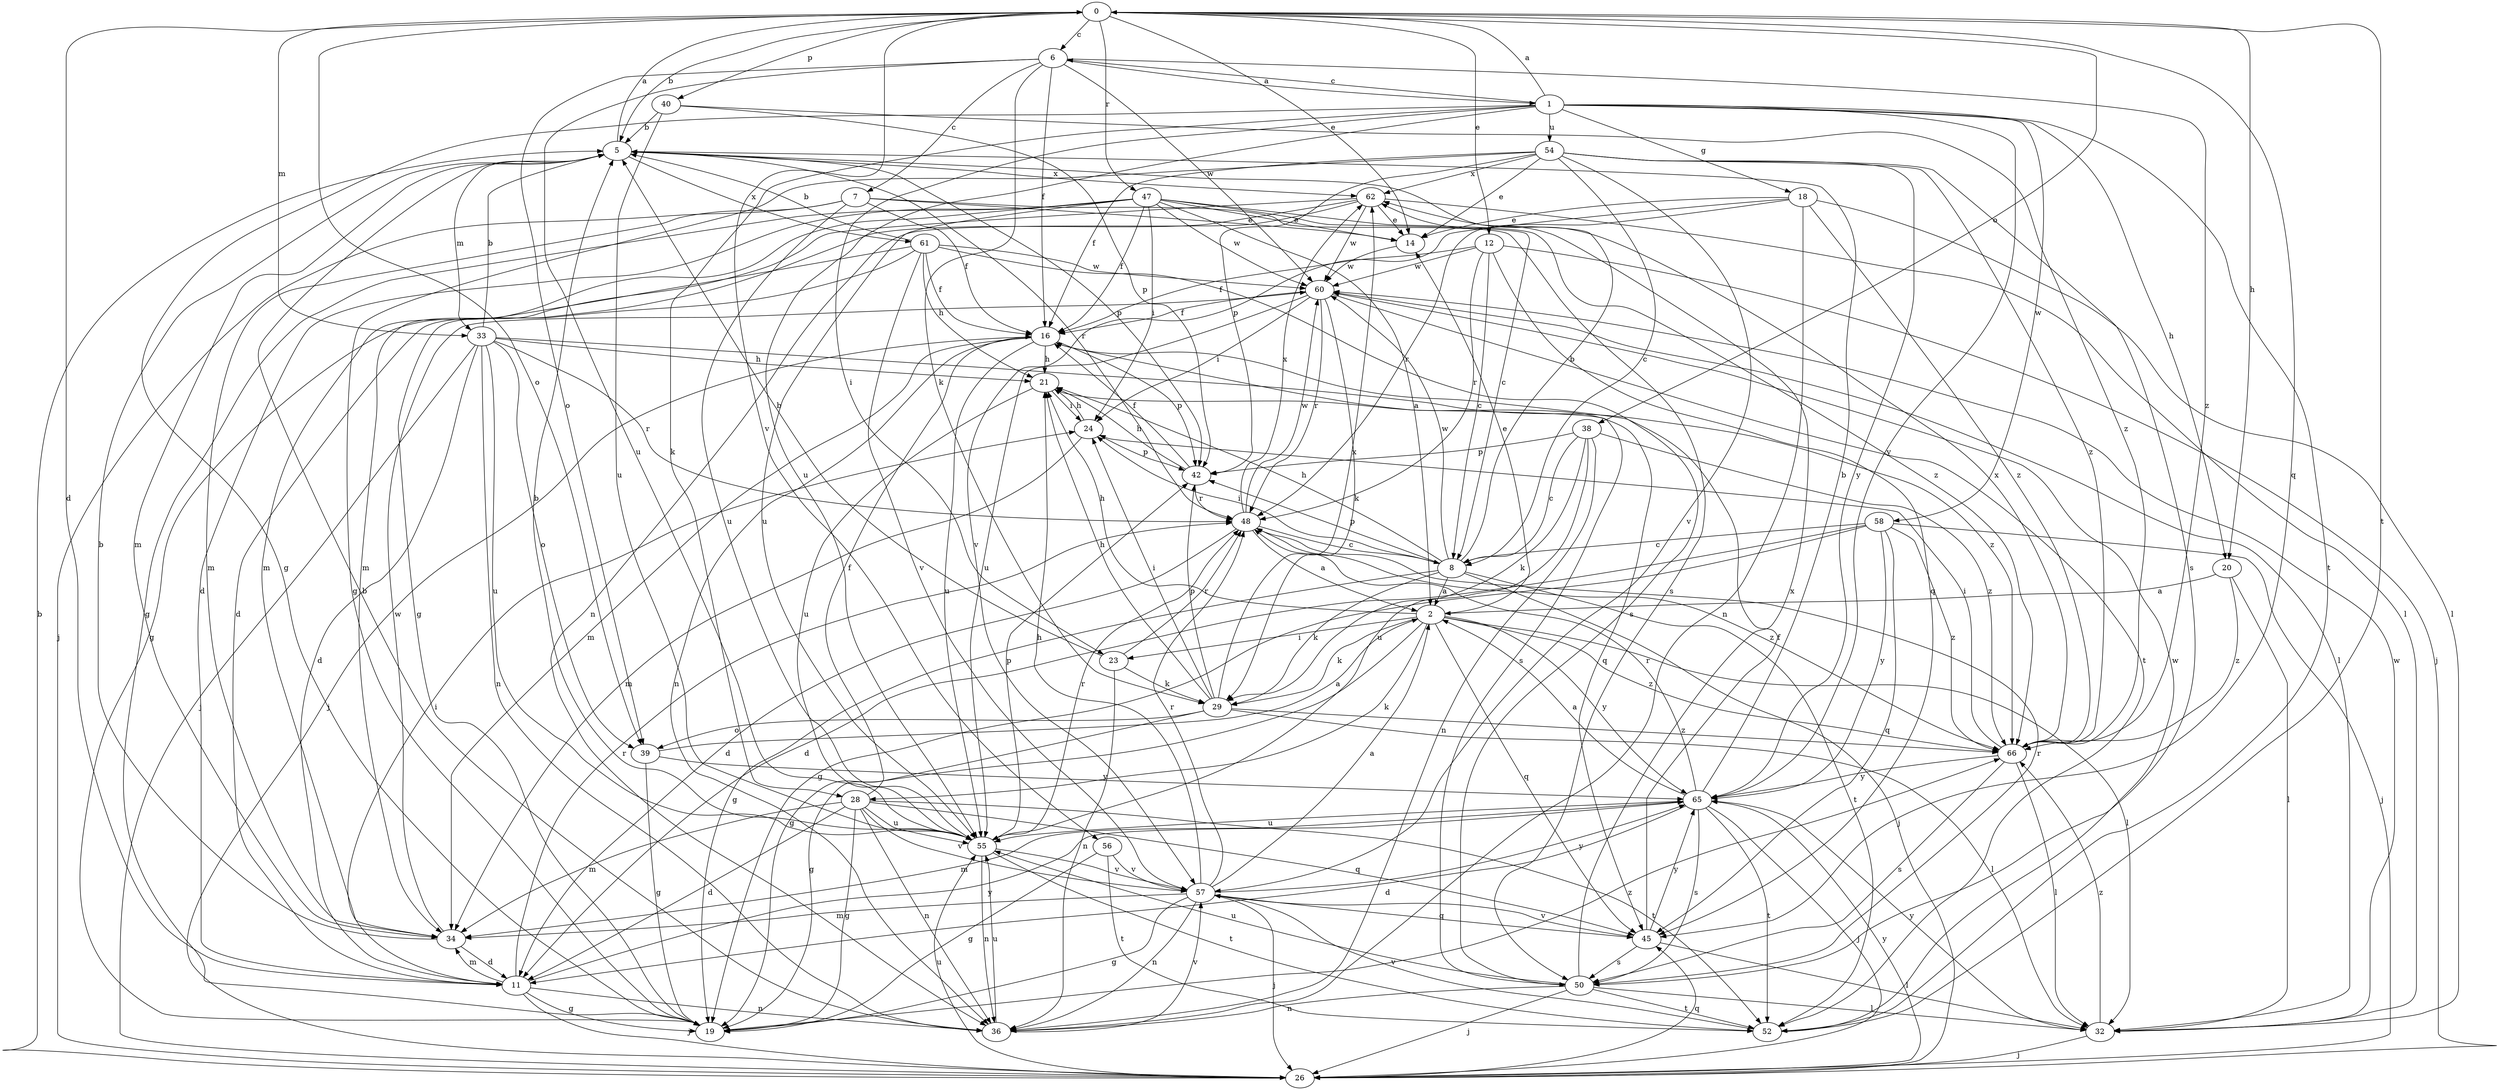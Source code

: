 strict digraph  {
0;
1;
2;
5;
6;
7;
8;
11;
12;
14;
16;
18;
19;
20;
21;
23;
24;
26;
28;
29;
32;
33;
34;
36;
38;
39;
40;
42;
45;
47;
48;
50;
52;
54;
55;
56;
57;
58;
60;
61;
62;
65;
66;
0 -> 5  [label=b];
0 -> 6  [label=c];
0 -> 11  [label=d];
0 -> 12  [label=e];
0 -> 14  [label=e];
0 -> 20  [label=h];
0 -> 33  [label=m];
0 -> 38  [label=o];
0 -> 39  [label=o];
0 -> 40  [label=p];
0 -> 45  [label=q];
0 -> 47  [label=r];
0 -> 52  [label=t];
0 -> 56  [label=v];
1 -> 0  [label=a];
1 -> 6  [label=c];
1 -> 18  [label=g];
1 -> 19  [label=g];
1 -> 20  [label=h];
1 -> 23  [label=i];
1 -> 28  [label=k];
1 -> 52  [label=t];
1 -> 54  [label=u];
1 -> 55  [label=u];
1 -> 58  [label=w];
1 -> 65  [label=y];
2 -> 14  [label=e];
2 -> 19  [label=g];
2 -> 21  [label=h];
2 -> 23  [label=i];
2 -> 28  [label=k];
2 -> 29  [label=k];
2 -> 32  [label=l];
2 -> 45  [label=q];
2 -> 65  [label=y];
2 -> 66  [label=z];
5 -> 0  [label=a];
5 -> 33  [label=m];
5 -> 34  [label=m];
5 -> 42  [label=p];
5 -> 48  [label=r];
5 -> 61  [label=x];
5 -> 62  [label=x];
6 -> 1  [label=a];
6 -> 7  [label=c];
6 -> 16  [label=f];
6 -> 29  [label=k];
6 -> 39  [label=o];
6 -> 55  [label=u];
6 -> 60  [label=w];
6 -> 66  [label=z];
7 -> 14  [label=e];
7 -> 16  [label=f];
7 -> 26  [label=j];
7 -> 34  [label=m];
7 -> 50  [label=s];
7 -> 55  [label=u];
8 -> 2  [label=a];
8 -> 5  [label=b];
8 -> 19  [label=g];
8 -> 21  [label=h];
8 -> 24  [label=i];
8 -> 26  [label=j];
8 -> 29  [label=k];
8 -> 42  [label=p];
8 -> 52  [label=t];
8 -> 60  [label=w];
11 -> 19  [label=g];
11 -> 24  [label=i];
11 -> 26  [label=j];
11 -> 34  [label=m];
11 -> 36  [label=n];
11 -> 48  [label=r];
11 -> 65  [label=y];
12 -> 8  [label=c];
12 -> 16  [label=f];
12 -> 26  [label=j];
12 -> 45  [label=q];
12 -> 48  [label=r];
12 -> 60  [label=w];
14 -> 60  [label=w];
16 -> 21  [label=h];
16 -> 26  [label=j];
16 -> 34  [label=m];
16 -> 36  [label=n];
16 -> 42  [label=p];
16 -> 50  [label=s];
16 -> 55  [label=u];
18 -> 14  [label=e];
18 -> 32  [label=l];
18 -> 36  [label=n];
18 -> 48  [label=r];
18 -> 57  [label=v];
18 -> 66  [label=z];
19 -> 66  [label=z];
20 -> 2  [label=a];
20 -> 32  [label=l];
20 -> 66  [label=z];
21 -> 24  [label=i];
21 -> 45  [label=q];
21 -> 55  [label=u];
23 -> 5  [label=b];
23 -> 29  [label=k];
23 -> 36  [label=n];
23 -> 48  [label=r];
24 -> 21  [label=h];
24 -> 34  [label=m];
24 -> 42  [label=p];
26 -> 5  [label=b];
26 -> 45  [label=q];
26 -> 55  [label=u];
26 -> 65  [label=y];
28 -> 11  [label=d];
28 -> 16  [label=f];
28 -> 19  [label=g];
28 -> 34  [label=m];
28 -> 36  [label=n];
28 -> 45  [label=q];
28 -> 52  [label=t];
28 -> 55  [label=u];
28 -> 57  [label=v];
29 -> 19  [label=g];
29 -> 21  [label=h];
29 -> 24  [label=i];
29 -> 32  [label=l];
29 -> 39  [label=o];
29 -> 42  [label=p];
29 -> 62  [label=x];
29 -> 66  [label=z];
32 -> 26  [label=j];
32 -> 60  [label=w];
32 -> 65  [label=y];
32 -> 66  [label=z];
33 -> 5  [label=b];
33 -> 11  [label=d];
33 -> 21  [label=h];
33 -> 26  [label=j];
33 -> 36  [label=n];
33 -> 39  [label=o];
33 -> 48  [label=r];
33 -> 55  [label=u];
33 -> 66  [label=z];
34 -> 5  [label=b];
34 -> 11  [label=d];
34 -> 60  [label=w];
36 -> 5  [label=b];
36 -> 55  [label=u];
36 -> 57  [label=v];
38 -> 8  [label=c];
38 -> 29  [label=k];
38 -> 36  [label=n];
38 -> 42  [label=p];
38 -> 55  [label=u];
38 -> 66  [label=z];
39 -> 2  [label=a];
39 -> 19  [label=g];
39 -> 65  [label=y];
40 -> 5  [label=b];
40 -> 42  [label=p];
40 -> 55  [label=u];
40 -> 66  [label=z];
42 -> 16  [label=f];
42 -> 21  [label=h];
42 -> 48  [label=r];
45 -> 16  [label=f];
45 -> 32  [label=l];
45 -> 50  [label=s];
45 -> 57  [label=v];
45 -> 65  [label=y];
47 -> 2  [label=a];
47 -> 8  [label=c];
47 -> 11  [label=d];
47 -> 14  [label=e];
47 -> 16  [label=f];
47 -> 19  [label=g];
47 -> 24  [label=i];
47 -> 34  [label=m];
47 -> 55  [label=u];
47 -> 60  [label=w];
47 -> 66  [label=z];
48 -> 2  [label=a];
48 -> 8  [label=c];
48 -> 11  [label=d];
48 -> 60  [label=w];
48 -> 62  [label=x];
48 -> 66  [label=z];
50 -> 26  [label=j];
50 -> 32  [label=l];
50 -> 36  [label=n];
50 -> 48  [label=r];
50 -> 52  [label=t];
50 -> 55  [label=u];
50 -> 62  [label=x];
52 -> 57  [label=v];
52 -> 60  [label=w];
54 -> 8  [label=c];
54 -> 14  [label=e];
54 -> 16  [label=f];
54 -> 19  [label=g];
54 -> 42  [label=p];
54 -> 50  [label=s];
54 -> 57  [label=v];
54 -> 62  [label=x];
54 -> 65  [label=y];
54 -> 66  [label=z];
55 -> 5  [label=b];
55 -> 36  [label=n];
55 -> 42  [label=p];
55 -> 48  [label=r];
55 -> 52  [label=t];
55 -> 57  [label=v];
56 -> 19  [label=g];
56 -> 52  [label=t];
56 -> 57  [label=v];
57 -> 2  [label=a];
57 -> 19  [label=g];
57 -> 21  [label=h];
57 -> 26  [label=j];
57 -> 34  [label=m];
57 -> 36  [label=n];
57 -> 45  [label=q];
57 -> 48  [label=r];
57 -> 65  [label=y];
58 -> 8  [label=c];
58 -> 11  [label=d];
58 -> 19  [label=g];
58 -> 26  [label=j];
58 -> 45  [label=q];
58 -> 65  [label=y];
58 -> 66  [label=z];
60 -> 16  [label=f];
60 -> 24  [label=i];
60 -> 29  [label=k];
60 -> 32  [label=l];
60 -> 48  [label=r];
60 -> 52  [label=t];
60 -> 55  [label=u];
61 -> 5  [label=b];
61 -> 11  [label=d];
61 -> 16  [label=f];
61 -> 19  [label=g];
61 -> 21  [label=h];
61 -> 50  [label=s];
61 -> 57  [label=v];
61 -> 60  [label=w];
62 -> 14  [label=e];
62 -> 19  [label=g];
62 -> 32  [label=l];
62 -> 34  [label=m];
62 -> 36  [label=n];
62 -> 60  [label=w];
65 -> 2  [label=a];
65 -> 5  [label=b];
65 -> 11  [label=d];
65 -> 26  [label=j];
65 -> 34  [label=m];
65 -> 48  [label=r];
65 -> 50  [label=s];
65 -> 52  [label=t];
65 -> 55  [label=u];
66 -> 24  [label=i];
66 -> 32  [label=l];
66 -> 50  [label=s];
66 -> 62  [label=x];
66 -> 65  [label=y];
}
